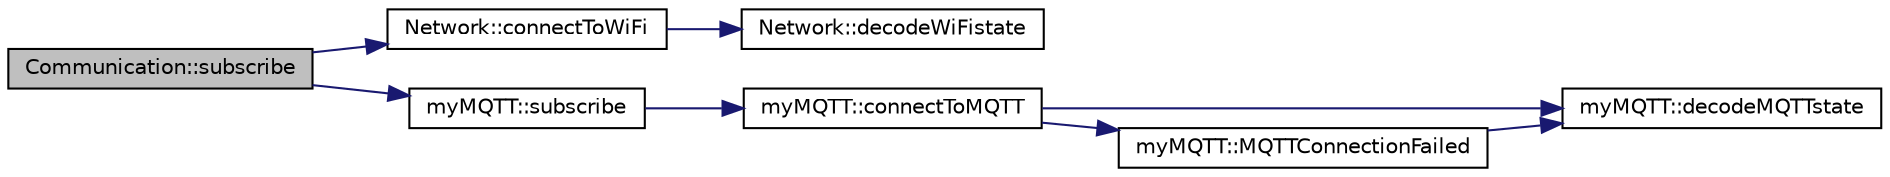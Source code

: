 digraph "Communication::subscribe"
{
 // LATEX_PDF_SIZE
  edge [fontname="Helvetica",fontsize="10",labelfontname="Helvetica",labelfontsize="10"];
  node [fontname="Helvetica",fontsize="10",shape=record];
  rankdir="LR";
  Node54 [label="Communication::subscribe",height=0.2,width=0.4,color="black", fillcolor="grey75", style="filled", fontcolor="black",tooltip="subsribes to MQTT topic on Server"];
  Node54 -> Node55 [color="midnightblue",fontsize="10",style="solid",fontname="Helvetica"];
  Node55 [label="Network::connectToWiFi",height=0.2,width=0.4,color="black", fillcolor="white", style="filled",URL="$class_network.html#ad7fff536b31740411da0e7c8f281eda9",tooltip="Connects to a WiFi with the given Credential."];
  Node55 -> Node56 [color="midnightblue",fontsize="10",style="solid",fontname="Helvetica"];
  Node56 [label="Network::decodeWiFistate",height=0.2,width=0.4,color="black", fillcolor="white", style="filled",URL="$class_network.html#a31ebd477ecb0f08f85b7fa52b9f2bb7a",tooltip="Decodes the Error Values from Wifi status() and returns a description."];
  Node54 -> Node57 [color="midnightblue",fontsize="10",style="solid",fontname="Helvetica"];
  Node57 [label="myMQTT::subscribe",height=0.2,width=0.4,color="black", fillcolor="white", style="filled",URL="$classmy_m_q_t_t.html#a55566e23e8705bf3390b6f8209cbd9a1",tooltip="subsribes to MQTT topic on Server"];
  Node57 -> Node58 [color="midnightblue",fontsize="10",style="solid",fontname="Helvetica"];
  Node58 [label="myMQTT::connectToMQTT",height=0.2,width=0.4,color="black", fillcolor="white", style="filled",URL="$classmy_m_q_t_t.html#a6d495c08a06513954b95d961f0595959",tooltip="Connects to the MQTT-server."];
  Node58 -> Node59 [color="midnightblue",fontsize="10",style="solid",fontname="Helvetica"];
  Node59 [label="myMQTT::decodeMQTTstate",height=0.2,width=0.4,color="black", fillcolor="white", style="filled",URL="$classmy_m_q_t_t.html#ae4372969b093a2487479005ccb398cbc",tooltip="Decodes the Error Values from MQTT state() and returns a description."];
  Node58 -> Node60 [color="midnightblue",fontsize="10",style="solid",fontname="Helvetica"];
  Node60 [label="myMQTT::MQTTConnectionFailed",height=0.2,width=0.4,color="black", fillcolor="white", style="filled",URL="$classmy_m_q_t_t.html#a260a10a835dc83e7268bc901c5a45a00",tooltip="Writes Error-Message about MQTT connection."];
  Node60 -> Node59 [color="midnightblue",fontsize="10",style="solid",fontname="Helvetica"];
}
